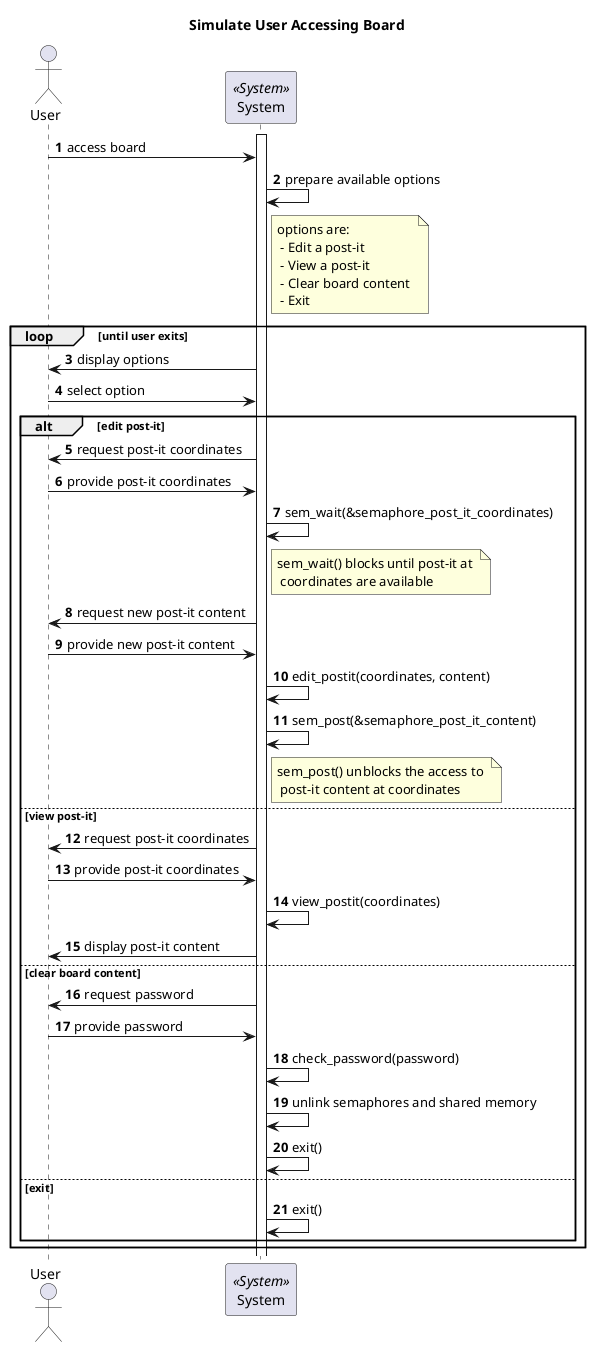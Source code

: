 @startuml

title Simulate User Accessing Board

autonumber
actor User as U
participant "System" as Sys <<System>>

activate Sys

U -> Sys: access board

Sys -> Sys: prepare available options

note right of Sys: options are: \n - Edit a post-it \n - View a post-it \n - Clear board content \n - Exit

loop until user exits

Sys -> U: display options

U -> Sys: select option

alt edit post-it

    Sys -> U: request post-it coordinates

    U -> Sys: provide post-it coordinates

    Sys -> Sys: sem_wait(&semaphore_post_it_coordinates)

    note right of Sys: sem_wait() blocks until post-it at \n coordinates are available

    Sys -> U: request new post-it content

    U -> Sys: provide new post-it content

    Sys -> Sys: edit_postit(coordinates, content)

    Sys -> Sys: sem_post(&semaphore_post_it_content)

    note right of Sys: sem_post() unblocks the access to \n post-it content at coordinates

else view post-it

    Sys -> U: request post-it coordinates

    U -> Sys: provide post-it coordinates

    Sys -> Sys: view_postit(coordinates)

    Sys -> U: display post-it content

else clear board content

    Sys -> U: request password

    U -> Sys: provide password

    Sys -> Sys: check_password(password)

    Sys -> Sys: unlink semaphores and shared memory

    Sys -> Sys: exit()

else exit

    Sys -> Sys: exit()



end

end




@enduml
